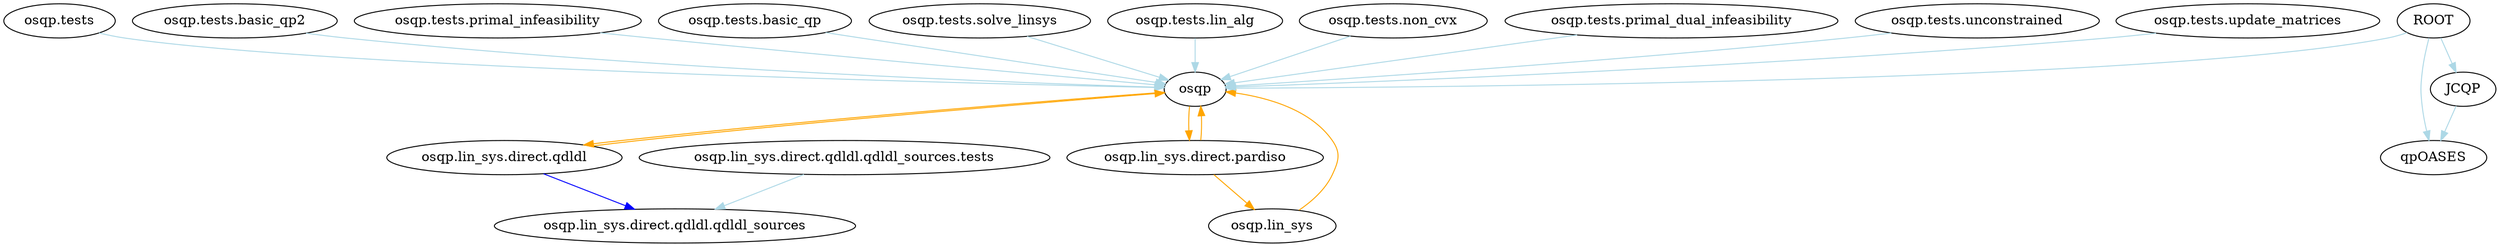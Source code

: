digraph dependencies {
  "osqp.tests" [shape=oval];
  "osqp.tests" -> "osqp" [color=lightblue];
  "osqp.tests.basic_qp2" [shape=oval];
  "osqp.tests.basic_qp2" -> "osqp" [color=lightblue];
  "osqp.tests.primal_infeasibility" [shape=oval];
  "osqp.tests.primal_infeasibility" -> "osqp" [color=lightblue];
  "osqp.tests.basic_qp" [shape=oval];
  "osqp.tests.basic_qp" -> "osqp" [color=lightblue];
  "osqp.tests.solve_linsys" [shape=oval];
  "osqp.tests.solve_linsys" -> "osqp" [color=lightblue];
  "qpOASES" [shape=oval];
  "osqp.tests.lin_alg" [shape=oval];
  "osqp.tests.lin_alg" -> "osqp" [color=lightblue];
  "osqp.tests.non_cvx" [shape=oval];
  "osqp.tests.non_cvx" -> "osqp" [color=lightblue];
  "ROOT" -> "osqp" [color=lightblue];
  "ROOT" -> "qpOASES" [color=lightblue];
  "ROOT" -> "JCQP" [color=lightblue];
  "osqp.tests.primal_dual_infeasibility" [shape=oval];
  "osqp.tests.primal_dual_infeasibility" -> "osqp" [color=lightblue];
  "osqp.lin_sys" [shape=oval];
  "osqp.lin_sys" -> "osqp" [color=orange];
  "osqp.tests.unconstrained" [shape=oval];
  "osqp.tests.unconstrained" -> "osqp" [color=lightblue];
  "osqp.lin_sys.direct.qdldl.qdldl_sources" [shape=oval];
  "JCQP" [shape=oval];
  "JCQP" -> "qpOASES" [color=lightblue];
  "osqp.lin_sys.direct.qdldl" [shape=oval];
  "osqp.lin_sys.direct.qdldl" -> "osqp" [color=orange];
  "osqp.lin_sys.direct.qdldl" -> "osqp.lin_sys.direct.qdldl.qdldl_sources" [color=blue];
  "osqp.lin_sys.direct.qdldl.qdldl_sources.tests" [shape=oval];
  "osqp.lin_sys.direct.qdldl.qdldl_sources.tests" -> "osqp.lin_sys.direct.qdldl.qdldl_sources" [color=lightblue];
  "osqp.lin_sys.direct.pardiso" [shape=oval];
  "osqp.lin_sys.direct.pardiso" -> "osqp.lin_sys" [color=orange];
  "osqp.lin_sys.direct.pardiso" -> "osqp" [color=orange];
  "osqp" [shape=oval];
  "osqp" -> "osqp.lin_sys.direct.qdldl" [color=orange];
  "osqp" -> "osqp.lin_sys.direct.pardiso" [color=orange];
  "osqp.tests.update_matrices" [shape=oval];
  "osqp.tests.update_matrices" -> "osqp" [color=lightblue];
}
